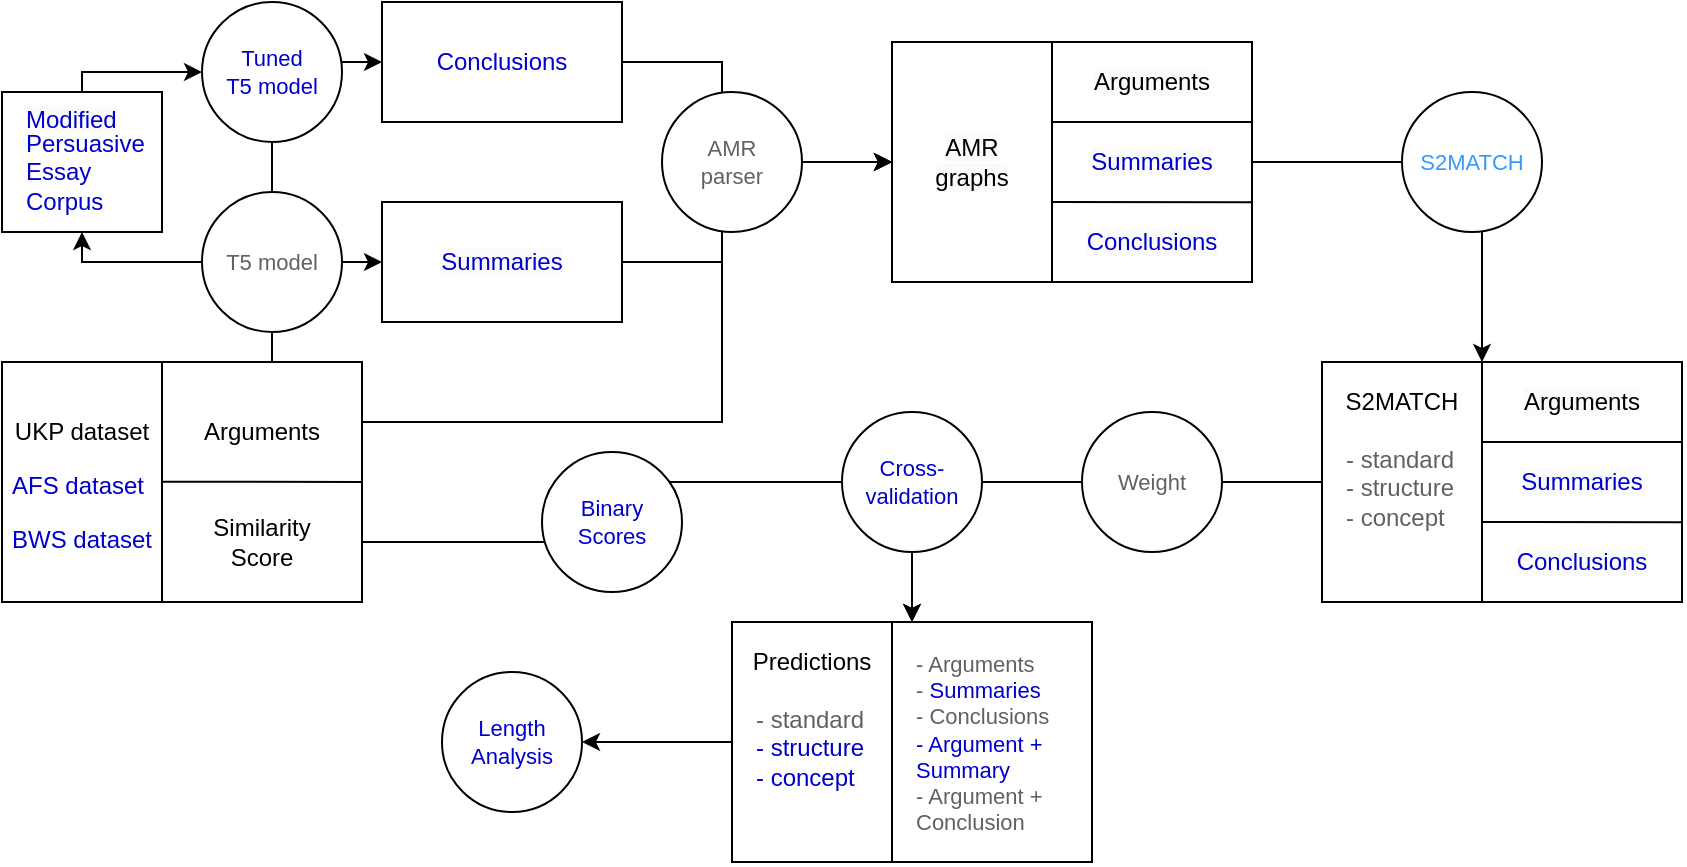 <mxfile version="20.8.11" type="device"><diagram name="Page-1" id="b520641d-4fe3-3701-9064-5fc419738815"><mxGraphModel dx="746" dy="484" grid="1" gridSize="10" guides="1" tooltips="1" connect="1" arrows="1" fold="1" page="1" pageScale="1" pageWidth="1100" pageHeight="850" background="none" math="0" shadow="0"><root><mxCell id="0"/><mxCell id="1" parent="0"/><mxCell id="WDCC-Qrv1A4e_Dr9dhUv-82" style="edgeStyle=orthogonalEdgeStyle;rounded=0;orthogonalLoop=1;jettySize=auto;html=1;exitX=1;exitY=0.25;exitDx=0;exitDy=0;fontSize=11;fontColor=#616161;entryX=0;entryY=0.5;entryDx=0;entryDy=0;" edge="1" parent="1" source="WDCC-Qrv1A4e_Dr9dhUv-4" target="WDCC-Qrv1A4e_Dr9dhUv-20"><mxGeometry relative="1" as="geometry"><mxPoint x="600" y="200" as="targetPoint"/><Array as="points"><mxPoint x="400" y="310"/><mxPoint x="400" y="180"/></Array></mxGeometry></mxCell><mxCell id="WDCC-Qrv1A4e_Dr9dhUv-87" style="edgeStyle=orthogonalEdgeStyle;rounded=0;orthogonalLoop=1;jettySize=auto;html=1;exitX=1;exitY=0.75;exitDx=0;exitDy=0;fontSize=11;fontColor=#616161;entryX=0.5;entryY=0;entryDx=0;entryDy=0;" edge="1" parent="1" source="WDCC-Qrv1A4e_Dr9dhUv-4" target="WDCC-Qrv1A4e_Dr9dhUv-43"><mxGeometry relative="1" as="geometry"><mxPoint x="300" y="369.931" as="targetPoint"/><Array as="points"><mxPoint x="340" y="370"/><mxPoint x="340" y="340"/><mxPoint x="495" y="340"/></Array></mxGeometry></mxCell><mxCell id="WDCC-Qrv1A4e_Dr9dhUv-4" value="" style="rounded=0;whiteSpace=wrap;html=1;" vertex="1" parent="1"><mxGeometry x="40" y="280" width="180" height="120" as="geometry"/></mxCell><mxCell id="WDCC-Qrv1A4e_Dr9dhUv-8" value="Arguments" style="text;html=1;strokeColor=none;fillColor=none;align=center;verticalAlign=middle;whiteSpace=wrap;rounded=0;" vertex="1" parent="1"><mxGeometry x="140" y="300" width="60" height="30" as="geometry"/></mxCell><mxCell id="WDCC-Qrv1A4e_Dr9dhUv-9" value="Similarity&lt;br&gt;Score" style="text;html=1;strokeColor=none;fillColor=none;align=center;verticalAlign=middle;whiteSpace=wrap;rounded=0;" vertex="1" parent="1"><mxGeometry x="140" y="355" width="60" height="30" as="geometry"/></mxCell><mxCell id="WDCC-Qrv1A4e_Dr9dhUv-10" value="" style="endArrow=none;html=1;rounded=0;entryX=0.5;entryY=0;entryDx=0;entryDy=0;exitX=0.5;exitY=1;exitDx=0;exitDy=0;" edge="1" parent="1"><mxGeometry width="50" height="50" relative="1" as="geometry"><mxPoint x="120" y="400" as="sourcePoint"/><mxPoint x="120" y="280" as="targetPoint"/></mxGeometry></mxCell><mxCell id="WDCC-Qrv1A4e_Dr9dhUv-12" value="" style="endArrow=none;html=1;rounded=0;entryX=1;entryY=0.5;entryDx=0;entryDy=0;" edge="1" parent="1" target="WDCC-Qrv1A4e_Dr9dhUv-4"><mxGeometry width="50" height="50" relative="1" as="geometry"><mxPoint x="120" y="339.83" as="sourcePoint"/><mxPoint x="210" y="340" as="targetPoint"/></mxGeometry></mxCell><mxCell id="WDCC-Qrv1A4e_Dr9dhUv-72" style="edgeStyle=orthogonalEdgeStyle;rounded=0;orthogonalLoop=1;jettySize=auto;html=1;exitX=1;exitY=0.5;exitDx=0;exitDy=0;entryX=0;entryY=0.5;entryDx=0;entryDy=0;fontSize=11;fontColor=#616161;" edge="1" parent="1" source="WDCC-Qrv1A4e_Dr9dhUv-17" target="WDCC-Qrv1A4e_Dr9dhUv-20"><mxGeometry relative="1" as="geometry"><Array as="points"><mxPoint x="400" y="130"/><mxPoint x="400" y="180"/></Array></mxGeometry></mxCell><mxCell id="WDCC-Qrv1A4e_Dr9dhUv-17" value="&lt;font color=&quot;#0000cc&quot;&gt;Conclusions&lt;/font&gt;" style="rounded=0;whiteSpace=wrap;html=1;" vertex="1" parent="1"><mxGeometry x="230" y="100" width="120" height="60" as="geometry"/></mxCell><mxCell id="WDCC-Qrv1A4e_Dr9dhUv-73" style="edgeStyle=orthogonalEdgeStyle;rounded=0;orthogonalLoop=1;jettySize=auto;html=1;exitX=1;exitY=0.5;exitDx=0;exitDy=0;entryX=0;entryY=0.5;entryDx=0;entryDy=0;fontSize=11;fontColor=#616161;" edge="1" parent="1" source="WDCC-Qrv1A4e_Dr9dhUv-18" target="WDCC-Qrv1A4e_Dr9dhUv-20"><mxGeometry relative="1" as="geometry"><Array as="points"><mxPoint x="400" y="230"/><mxPoint x="400" y="180"/></Array></mxGeometry></mxCell><mxCell id="WDCC-Qrv1A4e_Dr9dhUv-18" value="" style="rounded=0;whiteSpace=wrap;html=1;" vertex="1" parent="1"><mxGeometry x="230" y="200" width="120" height="60" as="geometry"/></mxCell><mxCell id="WDCC-Qrv1A4e_Dr9dhUv-85" style="edgeStyle=orthogonalEdgeStyle;rounded=0;orthogonalLoop=1;jettySize=auto;html=1;exitX=1;exitY=0.5;exitDx=0;exitDy=0;fontSize=11;fontColor=#616161;startArrow=none;" edge="1" parent="1" source="WDCC-Qrv1A4e_Dr9dhUv-83" target="WDCC-Qrv1A4e_Dr9dhUv-34"><mxGeometry relative="1" as="geometry"><Array as="points"><mxPoint x="780" y="180"/></Array></mxGeometry></mxCell><mxCell id="WDCC-Qrv1A4e_Dr9dhUv-20" value="" style="rounded=0;whiteSpace=wrap;html=1;" vertex="1" parent="1"><mxGeometry x="485" y="120" width="180" height="120" as="geometry"/></mxCell><mxCell id="WDCC-Qrv1A4e_Dr9dhUv-23" value="&lt;span style=&quot;caret-color: rgb(0, 0, 0); font-family: Helvetica; font-size: 12px; font-style: normal; font-variant-caps: normal; font-weight: 400; letter-spacing: normal; text-align: center; text-indent: 0px; text-transform: none; word-spacing: 0px; -webkit-text-stroke-width: 0px; background-color: rgb(251, 251, 251); text-decoration: none; float: none; display: inline !important;&quot;&gt;&lt;font color=&quot;#0000cc&quot;&gt;Conclusions&lt;/font&gt;&lt;/span&gt;" style="text;html=1;strokeColor=none;fillColor=none;align=center;verticalAlign=middle;whiteSpace=wrap;rounded=0;" vertex="1" parent="1"><mxGeometry x="585" y="205" width="60" height="30" as="geometry"/></mxCell><mxCell id="WDCC-Qrv1A4e_Dr9dhUv-24" value="" style="endArrow=none;html=1;rounded=0;entryX=0.5;entryY=0;entryDx=0;entryDy=0;exitX=0.5;exitY=1;exitDx=0;exitDy=0;" edge="1" parent="1"><mxGeometry width="50" height="50" relative="1" as="geometry"><mxPoint x="565" y="240" as="sourcePoint"/><mxPoint x="565" y="120" as="targetPoint"/></mxGeometry></mxCell><mxCell id="WDCC-Qrv1A4e_Dr9dhUv-27" value="" style="endArrow=none;html=1;rounded=0;entryX=1;entryY=0.5;entryDx=0;entryDy=0;" edge="1" parent="1"><mxGeometry width="50" height="50" relative="1" as="geometry"><mxPoint x="565" y="200.0" as="sourcePoint"/><mxPoint x="665" y="200.17" as="targetPoint"/></mxGeometry></mxCell><mxCell id="WDCC-Qrv1A4e_Dr9dhUv-29" value="&lt;span style=&quot;caret-color: rgb(0, 0, 0); font-family: Helvetica; font-size: 12px; font-style: normal; font-variant-caps: normal; font-weight: 400; letter-spacing: normal; text-align: center; text-indent: 0px; text-transform: none; word-spacing: 0px; -webkit-text-stroke-width: 0px; background-color: rgb(251, 251, 251); text-decoration: none; float: none; display: inline !important;&quot;&gt;&lt;font color=&quot;#0000cc&quot;&gt;Summaries&lt;/font&gt;&lt;/span&gt;" style="text;html=1;strokeColor=none;fillColor=none;align=center;verticalAlign=middle;whiteSpace=wrap;rounded=0;" vertex="1" parent="1"><mxGeometry x="585" y="165" width="60" height="30" as="geometry"/></mxCell><mxCell id="WDCC-Qrv1A4e_Dr9dhUv-30" value="&lt;span style=&quot;caret-color: rgb(0, 0, 0); color: rgb(0, 0, 0); font-family: Helvetica; font-size: 12px; font-style: normal; font-variant-caps: normal; font-weight: 400; letter-spacing: normal; text-align: center; text-indent: 0px; text-transform: none; word-spacing: 0px; -webkit-text-stroke-width: 0px; background-color: rgb(251, 251, 251); text-decoration: none; float: none; display: inline !important;&quot;&gt;Arguments&lt;/span&gt;" style="text;html=1;strokeColor=none;fillColor=none;align=center;verticalAlign=middle;whiteSpace=wrap;rounded=0;" vertex="1" parent="1"><mxGeometry x="585" y="125" width="60" height="30" as="geometry"/></mxCell><mxCell id="WDCC-Qrv1A4e_Dr9dhUv-31" value="" style="endArrow=none;html=1;rounded=0;snapToPoint=0;" edge="1" parent="1"><mxGeometry width="50" height="50" relative="1" as="geometry"><mxPoint x="565" y="160" as="sourcePoint"/><mxPoint x="665" y="160" as="targetPoint"/></mxGeometry></mxCell><mxCell id="WDCC-Qrv1A4e_Dr9dhUv-33" value="&lt;span style=&quot;caret-color: rgb(0, 0, 0); color: rgb(0, 0, 0); font-family: Helvetica; font-size: 12px; font-style: normal; font-variant-caps: normal; font-weight: 400; letter-spacing: normal; text-align: center; text-indent: 0px; text-transform: none; word-spacing: 0px; -webkit-text-stroke-width: 0px; background-color: rgb(251, 251, 251); text-decoration: none; float: none; display: inline !important;&quot;&gt;AMR&lt;br&gt;graphs&lt;br&gt;&lt;/span&gt;" style="text;html=1;strokeColor=none;fillColor=none;align=center;verticalAlign=middle;whiteSpace=wrap;rounded=0;" vertex="1" parent="1"><mxGeometry x="495" y="165" width="60" height="30" as="geometry"/></mxCell><mxCell id="WDCC-Qrv1A4e_Dr9dhUv-89" style="edgeStyle=orthogonalEdgeStyle;rounded=0;orthogonalLoop=1;jettySize=auto;html=1;exitX=0;exitY=0.5;exitDx=0;exitDy=0;entryX=0.5;entryY=0;entryDx=0;entryDy=0;fontSize=11;fontColor=#616161;" edge="1" parent="1" source="WDCC-Qrv1A4e_Dr9dhUv-34" target="WDCC-Qrv1A4e_Dr9dhUv-43"><mxGeometry relative="1" as="geometry"><Array as="points"><mxPoint x="495" y="340"/></Array></mxGeometry></mxCell><mxCell id="WDCC-Qrv1A4e_Dr9dhUv-34" value="" style="rounded=0;whiteSpace=wrap;html=1;" vertex="1" parent="1"><mxGeometry x="700" y="280" width="180" height="120" as="geometry"/></mxCell><mxCell id="WDCC-Qrv1A4e_Dr9dhUv-35" value="&lt;span style=&quot;caret-color: rgb(0, 0, 0); font-family: Helvetica; font-size: 12px; font-style: normal; font-variant-caps: normal; font-weight: 400; letter-spacing: normal; text-align: center; text-indent: 0px; text-transform: none; word-spacing: 0px; -webkit-text-stroke-width: 0px; background-color: rgb(251, 251, 251); text-decoration: none; float: none; display: inline !important;&quot;&gt;&lt;font color=&quot;#0000cc&quot;&gt;Conclusions&lt;/font&gt;&lt;/span&gt;" style="text;html=1;strokeColor=none;fillColor=none;align=center;verticalAlign=middle;whiteSpace=wrap;rounded=0;" vertex="1" parent="1"><mxGeometry x="800" y="365" width="60" height="30" as="geometry"/></mxCell><mxCell id="WDCC-Qrv1A4e_Dr9dhUv-36" value="" style="endArrow=none;html=1;rounded=0;entryX=0.5;entryY=0;entryDx=0;entryDy=0;exitX=0.5;exitY=1;exitDx=0;exitDy=0;" edge="1" parent="1"><mxGeometry width="50" height="50" relative="1" as="geometry"><mxPoint x="780" y="400" as="sourcePoint"/><mxPoint x="780" y="280" as="targetPoint"/><Array as="points"><mxPoint x="780" y="350"/></Array></mxGeometry></mxCell><mxCell id="WDCC-Qrv1A4e_Dr9dhUv-37" value="" style="endArrow=none;html=1;rounded=0;entryX=1;entryY=0.5;entryDx=0;entryDy=0;" edge="1" parent="1"><mxGeometry width="50" height="50" relative="1" as="geometry"><mxPoint x="780" y="360.0" as="sourcePoint"/><mxPoint x="880" y="360.17" as="targetPoint"/></mxGeometry></mxCell><mxCell id="WDCC-Qrv1A4e_Dr9dhUv-38" value="&lt;span style=&quot;caret-color: rgb(0, 0, 0); font-family: Helvetica; font-size: 12px; font-style: normal; font-variant-caps: normal; font-weight: 400; letter-spacing: normal; text-align: center; text-indent: 0px; text-transform: none; word-spacing: 0px; -webkit-text-stroke-width: 0px; background-color: rgb(251, 251, 251); text-decoration: none; float: none; display: inline !important;&quot;&gt;&lt;font color=&quot;#0000cc&quot;&gt;Summaries&lt;/font&gt;&lt;/span&gt;" style="text;html=1;strokeColor=none;fillColor=none;align=center;verticalAlign=middle;whiteSpace=wrap;rounded=0;" vertex="1" parent="1"><mxGeometry x="800" y="325" width="60" height="30" as="geometry"/></mxCell><mxCell id="WDCC-Qrv1A4e_Dr9dhUv-39" value="&lt;span style=&quot;caret-color: rgb(0, 0, 0); color: rgb(0, 0, 0); font-family: Helvetica; font-size: 12px; font-style: normal; font-variant-caps: normal; font-weight: 400; letter-spacing: normal; text-align: center; text-indent: 0px; text-transform: none; word-spacing: 0px; -webkit-text-stroke-width: 0px; background-color: rgb(251, 251, 251); text-decoration: none; float: none; display: inline !important;&quot;&gt;Arguments&lt;/span&gt;" style="text;html=1;strokeColor=none;fillColor=none;align=center;verticalAlign=middle;whiteSpace=wrap;rounded=0;" vertex="1" parent="1"><mxGeometry x="800" y="285" width="60" height="30" as="geometry"/></mxCell><mxCell id="WDCC-Qrv1A4e_Dr9dhUv-40" value="" style="endArrow=none;html=1;rounded=0;snapToPoint=0;" edge="1" parent="1"><mxGeometry width="50" height="50" relative="1" as="geometry"><mxPoint x="780" y="320" as="sourcePoint"/><mxPoint x="880" y="320" as="targetPoint"/></mxGeometry></mxCell><mxCell id="WDCC-Qrv1A4e_Dr9dhUv-41" value="S2MATCH" style="text;html=1;strokeColor=none;fillColor=none;align=center;verticalAlign=middle;whiteSpace=wrap;rounded=0;" vertex="1" parent="1"><mxGeometry x="710" y="285" width="60" height="30" as="geometry"/></mxCell><mxCell id="WDCC-Qrv1A4e_Dr9dhUv-42" value="&lt;div style=&quot;border-color: var(--border-color); caret-color: rgb(0, 0, 0); font-family: Helvetica; font-size: 12px; font-style: normal; font-variant-caps: normal; font-weight: 400; letter-spacing: normal; text-indent: 0px; text-transform: none; word-spacing: 0px; -webkit-text-stroke-width: 0px; text-decoration: none; text-align: left;&quot;&gt;&lt;font color=&quot;#616161&quot;&gt;- standard&lt;/font&gt;&lt;/div&gt;&lt;div style=&quot;border-color: var(--border-color); caret-color: rgb(0, 0, 0); font-family: Helvetica; font-size: 12px; font-style: normal; font-variant-caps: normal; font-weight: 400; letter-spacing: normal; text-indent: 0px; text-transform: none; word-spacing: 0px; -webkit-text-stroke-width: 0px; text-decoration: none; text-align: left;&quot;&gt;&lt;font color=&quot;#616161&quot;&gt;- structure&lt;/font&gt;&lt;/div&gt;&lt;div style=&quot;border-color: var(--border-color); caret-color: rgb(0, 0, 0); font-family: Helvetica; font-size: 12px; font-style: normal; font-variant-caps: normal; font-weight: 400; letter-spacing: normal; text-indent: 0px; text-transform: none; word-spacing: 0px; -webkit-text-stroke-width: 0px; text-decoration: none; text-align: left;&quot;&gt;&lt;font color=&quot;#616161&quot;&gt;- concept&lt;/font&gt;&lt;/div&gt;" style="text;whiteSpace=wrap;html=1;" vertex="1" parent="1"><mxGeometry x="710" y="315" width="70" height="70" as="geometry"/></mxCell><mxCell id="WDCC-Qrv1A4e_Dr9dhUv-92" style="edgeStyle=orthogonalEdgeStyle;rounded=0;orthogonalLoop=1;jettySize=auto;html=1;exitX=0;exitY=0.5;exitDx=0;exitDy=0;fontSize=11;fontColor=#616161;entryX=1;entryY=0.5;entryDx=0;entryDy=0;" edge="1" parent="1" source="WDCC-Qrv1A4e_Dr9dhUv-43" target="WDCC-Qrv1A4e_Dr9dhUv-93"><mxGeometry relative="1" as="geometry"><mxPoint x="310" y="469.931" as="targetPoint"/></mxGeometry></mxCell><mxCell id="WDCC-Qrv1A4e_Dr9dhUv-43" value="" style="rounded=0;whiteSpace=wrap;html=1;" vertex="1" parent="1"><mxGeometry x="405" y="410" width="180" height="120" as="geometry"/></mxCell><mxCell id="WDCC-Qrv1A4e_Dr9dhUv-45" value="" style="endArrow=none;html=1;rounded=0;entryX=0.5;entryY=0;entryDx=0;entryDy=0;exitX=0.5;exitY=1;exitDx=0;exitDy=0;" edge="1" parent="1"><mxGeometry width="50" height="50" relative="1" as="geometry"><mxPoint x="485" y="530" as="sourcePoint"/><mxPoint x="485" y="410" as="targetPoint"/></mxGeometry></mxCell><mxCell id="WDCC-Qrv1A4e_Dr9dhUv-50" value="Predictions" style="text;html=1;strokeColor=none;fillColor=none;align=center;verticalAlign=middle;whiteSpace=wrap;rounded=0;" vertex="1" parent="1"><mxGeometry x="415" y="415" width="60" height="30" as="geometry"/></mxCell><mxCell id="WDCC-Qrv1A4e_Dr9dhUv-51" value="&lt;div style=&quot;border-color: var(--border-color); caret-color: rgb(0, 0, 0); font-family: Helvetica; font-size: 12px; font-style: normal; font-variant-caps: normal; font-weight: 400; letter-spacing: normal; text-indent: 0px; text-transform: none; word-spacing: 0px; -webkit-text-stroke-width: 0px; text-decoration: none; text-align: left;&quot;&gt;&lt;font color=&quot;#616161&quot;&gt;- standard&lt;/font&gt;&lt;/div&gt;&lt;div style=&quot;border-color: var(--border-color); caret-color: rgb(0, 0, 0); font-family: Helvetica; font-size: 12px; font-style: normal; font-variant-caps: normal; font-weight: 400; letter-spacing: normal; text-indent: 0px; text-transform: none; word-spacing: 0px; -webkit-text-stroke-width: 0px; text-decoration: none; text-align: left;&quot;&gt;&lt;font color=&quot;#0000cc&quot;&gt;- structure&lt;/font&gt;&lt;/div&gt;&lt;div style=&quot;border-color: var(--border-color); caret-color: rgb(0, 0, 0); font-family: Helvetica; font-size: 12px; font-style: normal; font-variant-caps: normal; font-weight: 400; letter-spacing: normal; text-indent: 0px; text-transform: none; word-spacing: 0px; -webkit-text-stroke-width: 0px; text-decoration: none; text-align: left;&quot;&gt;&lt;font color=&quot;#0000cc&quot;&gt;- concept&lt;/font&gt;&lt;/div&gt;" style="text;whiteSpace=wrap;html=1;" vertex="1" parent="1"><mxGeometry x="415" y="445" width="70" height="70" as="geometry"/></mxCell><mxCell id="WDCC-Qrv1A4e_Dr9dhUv-52" value="&lt;div style=&quot;border-color: var(--border-color); caret-color: rgb(0, 0, 0); font-family: Helvetica; font-style: normal; font-variant-caps: normal; font-weight: 400; letter-spacing: normal; text-indent: 0px; text-transform: none; word-spacing: 0px; -webkit-text-stroke-width: 0px; text-decoration: none; text-align: left; font-size: 11px;&quot;&gt;&lt;font style=&quot;font-size: 11px;&quot; color=&quot;#616161&quot;&gt;- Arguments&lt;/font&gt;&lt;/div&gt;&lt;div style=&quot;border-color: var(--border-color); caret-color: rgb(0, 0, 0); font-family: Helvetica; font-style: normal; font-variant-caps: normal; font-weight: 400; letter-spacing: normal; text-indent: 0px; text-transform: none; word-spacing: 0px; -webkit-text-stroke-width: 0px; text-decoration: none; text-align: left; font-size: 11px;&quot;&gt;&lt;font style=&quot;font-size: 11px;&quot; color=&quot;#616161&quot;&gt;- &lt;/font&gt;&lt;font color=&quot;#0000cc&quot; style=&quot;font-size: 11px;&quot;&gt;Summaries&lt;/font&gt;&lt;/div&gt;&lt;div style=&quot;border-color: var(--border-color); caret-color: rgb(0, 0, 0); font-family: Helvetica; font-style: normal; font-variant-caps: normal; font-weight: 400; letter-spacing: normal; text-indent: 0px; text-transform: none; word-spacing: 0px; -webkit-text-stroke-width: 0px; text-decoration: none; text-align: left; font-size: 11px;&quot;&gt;&lt;font style=&quot;font-size: 11px;&quot; color=&quot;#616161&quot;&gt;- Conclusions&lt;/font&gt;&lt;/div&gt;&lt;div style=&quot;border-color: var(--border-color); caret-color: rgb(0, 0, 0); font-family: Helvetica; font-style: normal; font-variant-caps: normal; font-weight: 400; letter-spacing: normal; text-indent: 0px; text-transform: none; word-spacing: 0px; -webkit-text-stroke-width: 0px; text-decoration: none; text-align: left; font-size: 11px;&quot;&gt;&lt;font color=&quot;#0000cc&quot; style=&quot;font-size: 11px;&quot;&gt;- Argument +&lt;/font&gt;&lt;/div&gt;&lt;div style=&quot;border-color: var(--border-color); caret-color: rgb(0, 0, 0); font-family: Helvetica; font-style: normal; font-variant-caps: normal; font-weight: 400; letter-spacing: normal; text-indent: 0px; text-transform: none; word-spacing: 0px; -webkit-text-stroke-width: 0px; text-decoration: none; text-align: left; font-size: 11px;&quot;&gt;&lt;font color=&quot;#0000cc&quot; style=&quot;font-size: 11px;&quot;&gt;Summary&lt;/font&gt;&lt;/div&gt;&lt;div style=&quot;border-color: var(--border-color); caret-color: rgb(0, 0, 0); font-family: Helvetica; font-style: normal; font-variant-caps: normal; font-weight: 400; letter-spacing: normal; text-indent: 0px; text-transform: none; word-spacing: 0px; -webkit-text-stroke-width: 0px; text-decoration: none; text-align: left; font-size: 11px;&quot;&gt;&lt;font style=&quot;font-size: 11px;&quot; color=&quot;#616161&quot;&gt;- Argument +&lt;/font&gt;&lt;/div&gt;&lt;div style=&quot;border-color: var(--border-color); caret-color: rgb(0, 0, 0); font-family: Helvetica; font-style: normal; font-variant-caps: normal; font-weight: 400; letter-spacing: normal; text-indent: 0px; text-transform: none; word-spacing: 0px; -webkit-text-stroke-width: 0px; text-decoration: none; text-align: left; font-size: 11px;&quot;&gt;&lt;font style=&quot;font-size: 11px;&quot; color=&quot;#616161&quot;&gt;Conclusion&lt;/font&gt;&lt;/div&gt;&lt;div style=&quot;border-color: var(--border-color); caret-color: rgb(0, 0, 0); font-family: Helvetica; font-size: 12px; font-style: normal; font-variant-caps: normal; font-weight: 400; letter-spacing: normal; text-indent: 0px; text-transform: none; word-spacing: 0px; -webkit-text-stroke-width: 0px; text-decoration: none; text-align: left;&quot;&gt;&lt;font color=&quot;#616161&quot;&gt;&lt;br&gt;&lt;/font&gt;&lt;/div&gt;" style="text;whiteSpace=wrap;html=1;" vertex="1" parent="1"><mxGeometry x="495" y="417.5" width="80" height="105" as="geometry"/></mxCell><mxCell id="WDCC-Qrv1A4e_Dr9dhUv-57" style="edgeStyle=orthogonalEdgeStyle;rounded=0;orthogonalLoop=1;jettySize=auto;html=1;exitX=0.75;exitY=0;exitDx=0;exitDy=0;entryX=0;entryY=0.5;entryDx=0;entryDy=0;fontSize=11;fontColor=#616161;" edge="1" parent="1" source="WDCC-Qrv1A4e_Dr9dhUv-4" target="WDCC-Qrv1A4e_Dr9dhUv-18"><mxGeometry relative="1" as="geometry"><mxPoint x="140" y="290" as="sourcePoint"/><mxPoint x="200" y="240" as="targetPoint"/><Array as="points"><mxPoint x="175" y="230"/></Array></mxGeometry></mxCell><mxCell id="WDCC-Qrv1A4e_Dr9dhUv-58" style="edgeStyle=orthogonalEdgeStyle;rounded=0;orthogonalLoop=1;jettySize=auto;html=1;exitX=0.75;exitY=0;exitDx=0;exitDy=0;entryX=0;entryY=0.5;entryDx=0;entryDy=0;fontSize=11;fontColor=#616161;" edge="1" parent="1" source="WDCC-Qrv1A4e_Dr9dhUv-4" target="WDCC-Qrv1A4e_Dr9dhUv-17"><mxGeometry relative="1" as="geometry"><mxPoint x="185" y="290" as="sourcePoint"/><mxPoint x="240" y="240" as="targetPoint"/><Array as="points"><mxPoint x="175" y="130"/><mxPoint x="230" y="130"/></Array></mxGeometry></mxCell><mxCell id="WDCC-Qrv1A4e_Dr9dhUv-78" style="edgeStyle=orthogonalEdgeStyle;rounded=0;orthogonalLoop=1;jettySize=auto;html=1;entryX=0.5;entryY=1;entryDx=0;entryDy=0;fontSize=11;fontColor=#616161;" edge="1" parent="1" source="WDCC-Qrv1A4e_Dr9dhUv-59" target="WDCC-Qrv1A4e_Dr9dhUv-63"><mxGeometry relative="1" as="geometry"><Array as="points"><mxPoint x="80" y="230"/></Array></mxGeometry></mxCell><mxCell id="WDCC-Qrv1A4e_Dr9dhUv-59" value="T5 model" style="ellipse;whiteSpace=wrap;html=1;aspect=fixed;fontSize=11;fontColor=#616161;" vertex="1" parent="1"><mxGeometry x="140" y="195" width="70" height="70" as="geometry"/></mxCell><mxCell id="WDCC-Qrv1A4e_Dr9dhUv-60" value="&lt;span style=&quot;caret-color: rgb(0, 0, 0); font-family: Helvetica; font-size: 12px; font-style: normal; font-variant-caps: normal; font-weight: 400; letter-spacing: normal; text-align: center; text-indent: 0px; text-transform: none; word-spacing: 0px; -webkit-text-stroke-width: 0px; background-color: rgb(251, 251, 251); text-decoration: none; float: none; display: inline !important;&quot;&gt;&lt;font color=&quot;#0000cc&quot;&gt;Summaries&lt;/font&gt;&lt;/span&gt;" style="text;html=1;strokeColor=none;fillColor=none;align=center;verticalAlign=middle;whiteSpace=wrap;rounded=0;" vertex="1" parent="1"><mxGeometry x="260" y="215" width="60" height="30" as="geometry"/></mxCell><mxCell id="WDCC-Qrv1A4e_Dr9dhUv-62" value="&lt;font color=&quot;#0000cc&quot;&gt;Tuned&lt;br&gt;T5 model&lt;/font&gt;" style="ellipse;whiteSpace=wrap;html=1;aspect=fixed;fontSize=11;fontColor=#616161;" vertex="1" parent="1"><mxGeometry x="140" y="100" width="70" height="70" as="geometry"/></mxCell><mxCell id="WDCC-Qrv1A4e_Dr9dhUv-80" style="edgeStyle=orthogonalEdgeStyle;rounded=0;orthogonalLoop=1;jettySize=auto;html=1;entryX=0;entryY=0.5;entryDx=0;entryDy=0;fontSize=11;fontColor=#616161;exitX=0.5;exitY=0;exitDx=0;exitDy=0;" edge="1" parent="1" source="WDCC-Qrv1A4e_Dr9dhUv-63" target="WDCC-Qrv1A4e_Dr9dhUv-62"><mxGeometry relative="1" as="geometry"><Array as="points"><mxPoint x="80" y="135"/></Array></mxGeometry></mxCell><mxCell id="WDCC-Qrv1A4e_Dr9dhUv-63" value="" style="rounded=0;whiteSpace=wrap;html=1;fontSize=11;fontColor=#616161;" vertex="1" parent="1"><mxGeometry x="40" y="145" width="80" height="70" as="geometry"/></mxCell><mxCell id="WDCC-Qrv1A4e_Dr9dhUv-75" value="AMR&lt;br&gt;parser" style="ellipse;whiteSpace=wrap;html=1;aspect=fixed;fontSize=11;fontColor=#616161;" vertex="1" parent="1"><mxGeometry x="370" y="145" width="70" height="70" as="geometry"/></mxCell><mxCell id="WDCC-Qrv1A4e_Dr9dhUv-81" value="&lt;p style=&quot;&quot; data-pm-slice=&quot;0 0 []&quot;&gt;&lt;span style=&quot;font-size: 12px;&quot;&gt;&lt;font color=&quot;#0000cc&quot;&gt;Persuasive Essay Corpus&lt;/font&gt;&lt;/span&gt;&lt;/p&gt;" style="text;html=1;strokeColor=none;fillColor=none;align=left;verticalAlign=middle;whiteSpace=wrap;rounded=0;" vertex="1" parent="1"><mxGeometry x="50" y="170" width="60" height="30" as="geometry"/></mxCell><mxCell id="WDCC-Qrv1A4e_Dr9dhUv-90" value="&lt;font color=&quot;#0000cc&quot;&gt;Binary&lt;br&gt;Scores&lt;/font&gt;" style="ellipse;whiteSpace=wrap;html=1;aspect=fixed;fontSize=11;fontColor=#616161;" vertex="1" parent="1"><mxGeometry x="310" y="325" width="70" height="70" as="geometry"/></mxCell><mxCell id="WDCC-Qrv1A4e_Dr9dhUv-91" value="&lt;font color=&quot;#0000cc&quot;&gt;Cross-validation&lt;/font&gt;" style="ellipse;whiteSpace=wrap;html=1;aspect=fixed;fontSize=11;fontColor=#616161;" vertex="1" parent="1"><mxGeometry x="460" y="305" width="70" height="70" as="geometry"/></mxCell><mxCell id="WDCC-Qrv1A4e_Dr9dhUv-93" value="&lt;font color=&quot;#0000cc&quot;&gt;Length&lt;br&gt;Analysis&lt;/font&gt;" style="ellipse;whiteSpace=wrap;html=1;aspect=fixed;fontSize=11;fontColor=#616161;" vertex="1" parent="1"><mxGeometry x="260" y="435" width="70" height="70" as="geometry"/></mxCell><mxCell id="WDCC-Qrv1A4e_Dr9dhUv-96" value="&lt;p style=&quot;text-align: start;&quot; data-pm-slice=&quot;0 0 []&quot;&gt;UKP dataset&lt;/p&gt;" style="text;html=1;strokeColor=none;fillColor=none;align=center;verticalAlign=middle;whiteSpace=wrap;rounded=0;" vertex="1" parent="1"><mxGeometry x="40" y="300" width="80" height="30" as="geometry"/></mxCell><mxCell id="WDCC-Qrv1A4e_Dr9dhUv-98" value="&lt;p style=&quot;text-align: start;&quot; data-pm-slice=&quot;1 1 []&quot;&gt;&lt;font color=&quot;#0000cc&quot;&gt;AFS dataset&lt;/font&gt;&lt;/p&gt;&lt;p style=&quot;text-align: start;&quot;&gt;&lt;font color=&quot;#0000cc&quot;&gt;BWS dataset&lt;/font&gt;&lt;/p&gt;" style="text;html=1;strokeColor=none;fillColor=none;align=center;verticalAlign=middle;whiteSpace=wrap;rounded=0;" vertex="1" parent="1"><mxGeometry x="40" y="340" width="80" height="30" as="geometry"/></mxCell><mxCell id="WDCC-Qrv1A4e_Dr9dhUv-99" value="&lt;span style=&quot;caret-color: rgb(0, 0, 0); font-family: Helvetica; font-size: 12.0px; font-style: normal; font-variant-caps: normal; font-weight: 400; letter-spacing: normal; text-align: left; text-indent: 0px; text-transform: none; word-spacing: 0px; -webkit-text-stroke-width: 0px; background-color: rgb(251, 251, 251); text-decoration: none; float: none; display: inline !important;&quot;&gt;Modified&lt;/span&gt;" style="text;whiteSpace=wrap;html=1;fontSize=11;fontColor=#0000CC;" vertex="1" parent="1"><mxGeometry x="50" y="145" width="60" height="40" as="geometry"/></mxCell><mxCell id="WDCC-Qrv1A4e_Dr9dhUv-104" value="&lt;span style=&quot;caret-color: rgb(0, 0, 204);&quot;&gt;Weight&lt;/span&gt;" style="ellipse;whiteSpace=wrap;html=1;aspect=fixed;fontSize=11;fontColor=#616161;" vertex="1" parent="1"><mxGeometry x="580" y="305" width="70" height="70" as="geometry"/></mxCell><mxCell id="WDCC-Qrv1A4e_Dr9dhUv-105" value="" style="edgeStyle=orthogonalEdgeStyle;rounded=0;orthogonalLoop=1;jettySize=auto;html=1;exitX=1;exitY=0.5;exitDx=0;exitDy=0;fontSize=11;fontColor=#616161;endArrow=none;" edge="1" parent="1" source="WDCC-Qrv1A4e_Dr9dhUv-20" target="WDCC-Qrv1A4e_Dr9dhUv-83"><mxGeometry relative="1" as="geometry"><mxPoint x="665" y="180.0" as="sourcePoint"/><mxPoint x="780" y="280" as="targetPoint"/><Array as="points"/></mxGeometry></mxCell><mxCell id="WDCC-Qrv1A4e_Dr9dhUv-83" value="&lt;font color=&quot;#3399ff&quot;&gt;S2MATCH&lt;/font&gt;" style="ellipse;whiteSpace=wrap;html=1;aspect=fixed;fontSize=11;fontColor=#616161;" vertex="1" parent="1"><mxGeometry x="740" y="145" width="70" height="70" as="geometry"/></mxCell></root></mxGraphModel></diagram></mxfile>
